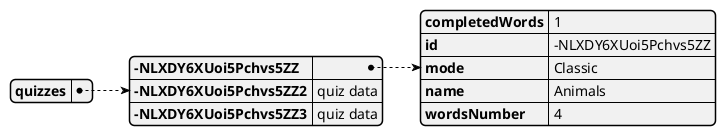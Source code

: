 @startjson
{
"quizzes": {
      "-NLXDY6XUoi5Pchvs5ZZ": {
        "completedWords": 1,
        "id": "-NLXDY6XUoi5Pchvs5ZZ",
        "mode": "Classic",
        "name": "Animals",
        "wordsNumber": 4
      },
      "-NLXDY6XUoi5Pchvs5ZZ2":"quiz data",
      "-NLXDY6XUoi5Pchvs5ZZ3":"quiz data"
    }
}
@endjson